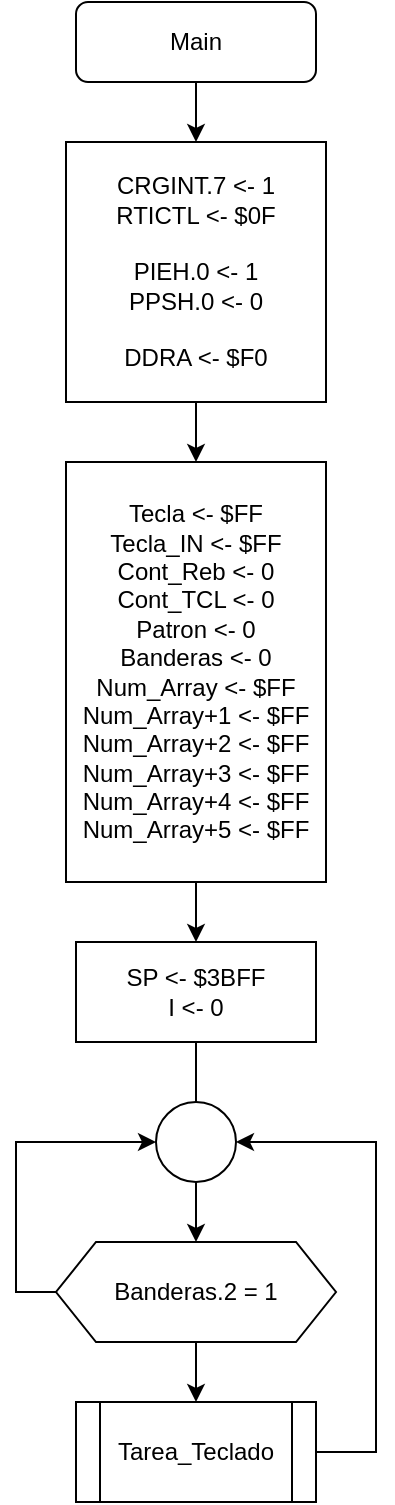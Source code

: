 <mxfile version="14.2.9" type="device"><diagram id="AS3s6Gq-B6MBUwnEhiok" name="Page-1"><mxGraphModel dx="1422" dy="803" grid="1" gridSize="10" guides="1" tooltips="1" connect="1" arrows="1" fold="1" page="1" pageScale="1" pageWidth="850" pageHeight="1100" math="0" shadow="0"><root><mxCell id="0"/><mxCell id="1" parent="0"/><mxCell id="X2_vHNlQYs70J006cKPm-7" value="" style="edgeStyle=orthogonalEdgeStyle;rounded=0;orthogonalLoop=1;jettySize=auto;html=1;" edge="1" parent="1" source="X2_vHNlQYs70J006cKPm-1" target="X2_vHNlQYs70J006cKPm-3"><mxGeometry relative="1" as="geometry"/></mxCell><mxCell id="X2_vHNlQYs70J006cKPm-1" value="Main" style="rounded=1;whiteSpace=wrap;html=1;" vertex="1" parent="1"><mxGeometry x="180" y="40" width="120" height="40" as="geometry"/></mxCell><mxCell id="X2_vHNlQYs70J006cKPm-11" value="" style="edgeStyle=orthogonalEdgeStyle;rounded=0;orthogonalLoop=1;jettySize=auto;html=1;" edge="1" parent="1" source="X2_vHNlQYs70J006cKPm-2" target="X2_vHNlQYs70J006cKPm-10"><mxGeometry relative="1" as="geometry"/></mxCell><mxCell id="X2_vHNlQYs70J006cKPm-2" value="&lt;div&gt;Tecla &amp;lt;- $FF&lt;/div&gt;&lt;div&gt;Tecla_IN &amp;lt;- $FF&lt;/div&gt;&lt;div&gt;Cont_Reb &amp;lt;- 0&lt;/div&gt;&lt;div&gt;Cont_TCL &amp;lt;- 0&lt;/div&gt;&lt;div&gt;Patron &amp;lt;- 0&lt;/div&gt;&lt;div&gt;Banderas &amp;lt;- 0&lt;/div&gt;&lt;div&gt;Num_Array &amp;lt;- $FF&lt;/div&gt;&lt;div&gt;Num_Array+1 &amp;lt;- $FF&lt;/div&gt;&lt;div&gt;Num_Array+2 &amp;lt;- $FF&lt;/div&gt;&lt;div&gt;Num_Array+3 &amp;lt;- $FF&lt;/div&gt;&lt;div&gt;Num_Array+4 &amp;lt;- $FF&lt;/div&gt;&lt;div&gt;Num_Array+5 &amp;lt;- $FF&lt;/div&gt;" style="rounded=0;whiteSpace=wrap;html=1;" vertex="1" parent="1"><mxGeometry x="175" y="270" width="130" height="210" as="geometry"/></mxCell><mxCell id="X2_vHNlQYs70J006cKPm-9" value="" style="edgeStyle=orthogonalEdgeStyle;rounded=0;orthogonalLoop=1;jettySize=auto;html=1;" edge="1" parent="1" source="X2_vHNlQYs70J006cKPm-3" target="X2_vHNlQYs70J006cKPm-2"><mxGeometry relative="1" as="geometry"/></mxCell><mxCell id="X2_vHNlQYs70J006cKPm-3" value="&lt;div&gt;CRGINT.7 &amp;lt;- 1&lt;br&gt;&lt;/div&gt;&lt;div&gt;RTICTL &amp;lt;- $0F&lt;/div&gt;&lt;div&gt;&lt;br&gt;&lt;/div&gt;&lt;div&gt;PIEH.0 &amp;lt;- 1&lt;/div&gt;&lt;div&gt;PPSH.0 &amp;lt;- 0&lt;/div&gt;&lt;div&gt;&lt;br&gt;&lt;/div&gt;&lt;div&gt;DDRA &amp;lt;- $F0&lt;/div&gt;" style="rounded=0;whiteSpace=wrap;html=1;" vertex="1" parent="1"><mxGeometry x="175" y="110" width="130" height="130" as="geometry"/></mxCell><mxCell id="X2_vHNlQYs70J006cKPm-17" value="" style="edgeStyle=orthogonalEdgeStyle;rounded=0;orthogonalLoop=1;jettySize=auto;html=1;" edge="1" parent="1" source="X2_vHNlQYs70J006cKPm-10" target="X2_vHNlQYs70J006cKPm-13"><mxGeometry relative="1" as="geometry"/></mxCell><mxCell id="X2_vHNlQYs70J006cKPm-10" value="&lt;div&gt;SP &amp;lt;- $3BFF&lt;/div&gt;I &amp;lt;- 0" style="rounded=0;whiteSpace=wrap;html=1;" vertex="1" parent="1"><mxGeometry x="180" y="510" width="120" height="50" as="geometry"/></mxCell><mxCell id="X2_vHNlQYs70J006cKPm-12" value="" style="ellipse;whiteSpace=wrap;html=1;aspect=fixed;" vertex="1" parent="1"><mxGeometry x="220" y="590" width="40" height="40" as="geometry"/></mxCell><mxCell id="X2_vHNlQYs70J006cKPm-14" style="edgeStyle=orthogonalEdgeStyle;rounded=0;orthogonalLoop=1;jettySize=auto;html=1;entryX=0;entryY=0.5;entryDx=0;entryDy=0;" edge="1" parent="1" source="X2_vHNlQYs70J006cKPm-13" target="X2_vHNlQYs70J006cKPm-12"><mxGeometry relative="1" as="geometry"><Array as="points"><mxPoint x="150" y="685"/><mxPoint x="150" y="610"/></Array></mxGeometry></mxCell><mxCell id="X2_vHNlQYs70J006cKPm-19" value="" style="edgeStyle=orthogonalEdgeStyle;rounded=0;orthogonalLoop=1;jettySize=auto;html=1;" edge="1" parent="1" source="X2_vHNlQYs70J006cKPm-13" target="X2_vHNlQYs70J006cKPm-15"><mxGeometry relative="1" as="geometry"/></mxCell><mxCell id="X2_vHNlQYs70J006cKPm-13" value="Banderas.2 = 1" style="shape=hexagon;perimeter=hexagonPerimeter2;whiteSpace=wrap;html=1;fixedSize=1;" vertex="1" parent="1"><mxGeometry x="170" y="660" width="140" height="50" as="geometry"/></mxCell><mxCell id="X2_vHNlQYs70J006cKPm-18" style="edgeStyle=orthogonalEdgeStyle;rounded=0;orthogonalLoop=1;jettySize=auto;html=1;entryX=1;entryY=0.5;entryDx=0;entryDy=0;" edge="1" parent="1" source="X2_vHNlQYs70J006cKPm-15" target="X2_vHNlQYs70J006cKPm-12"><mxGeometry relative="1" as="geometry"><Array as="points"><mxPoint x="330" y="765"/><mxPoint x="330" y="610"/></Array></mxGeometry></mxCell><mxCell id="X2_vHNlQYs70J006cKPm-15" value="Tarea_Teclado" style="shape=process;whiteSpace=wrap;html=1;backgroundOutline=1;" vertex="1" parent="1"><mxGeometry x="180" y="740" width="120" height="50" as="geometry"/></mxCell></root></mxGraphModel></diagram></mxfile>